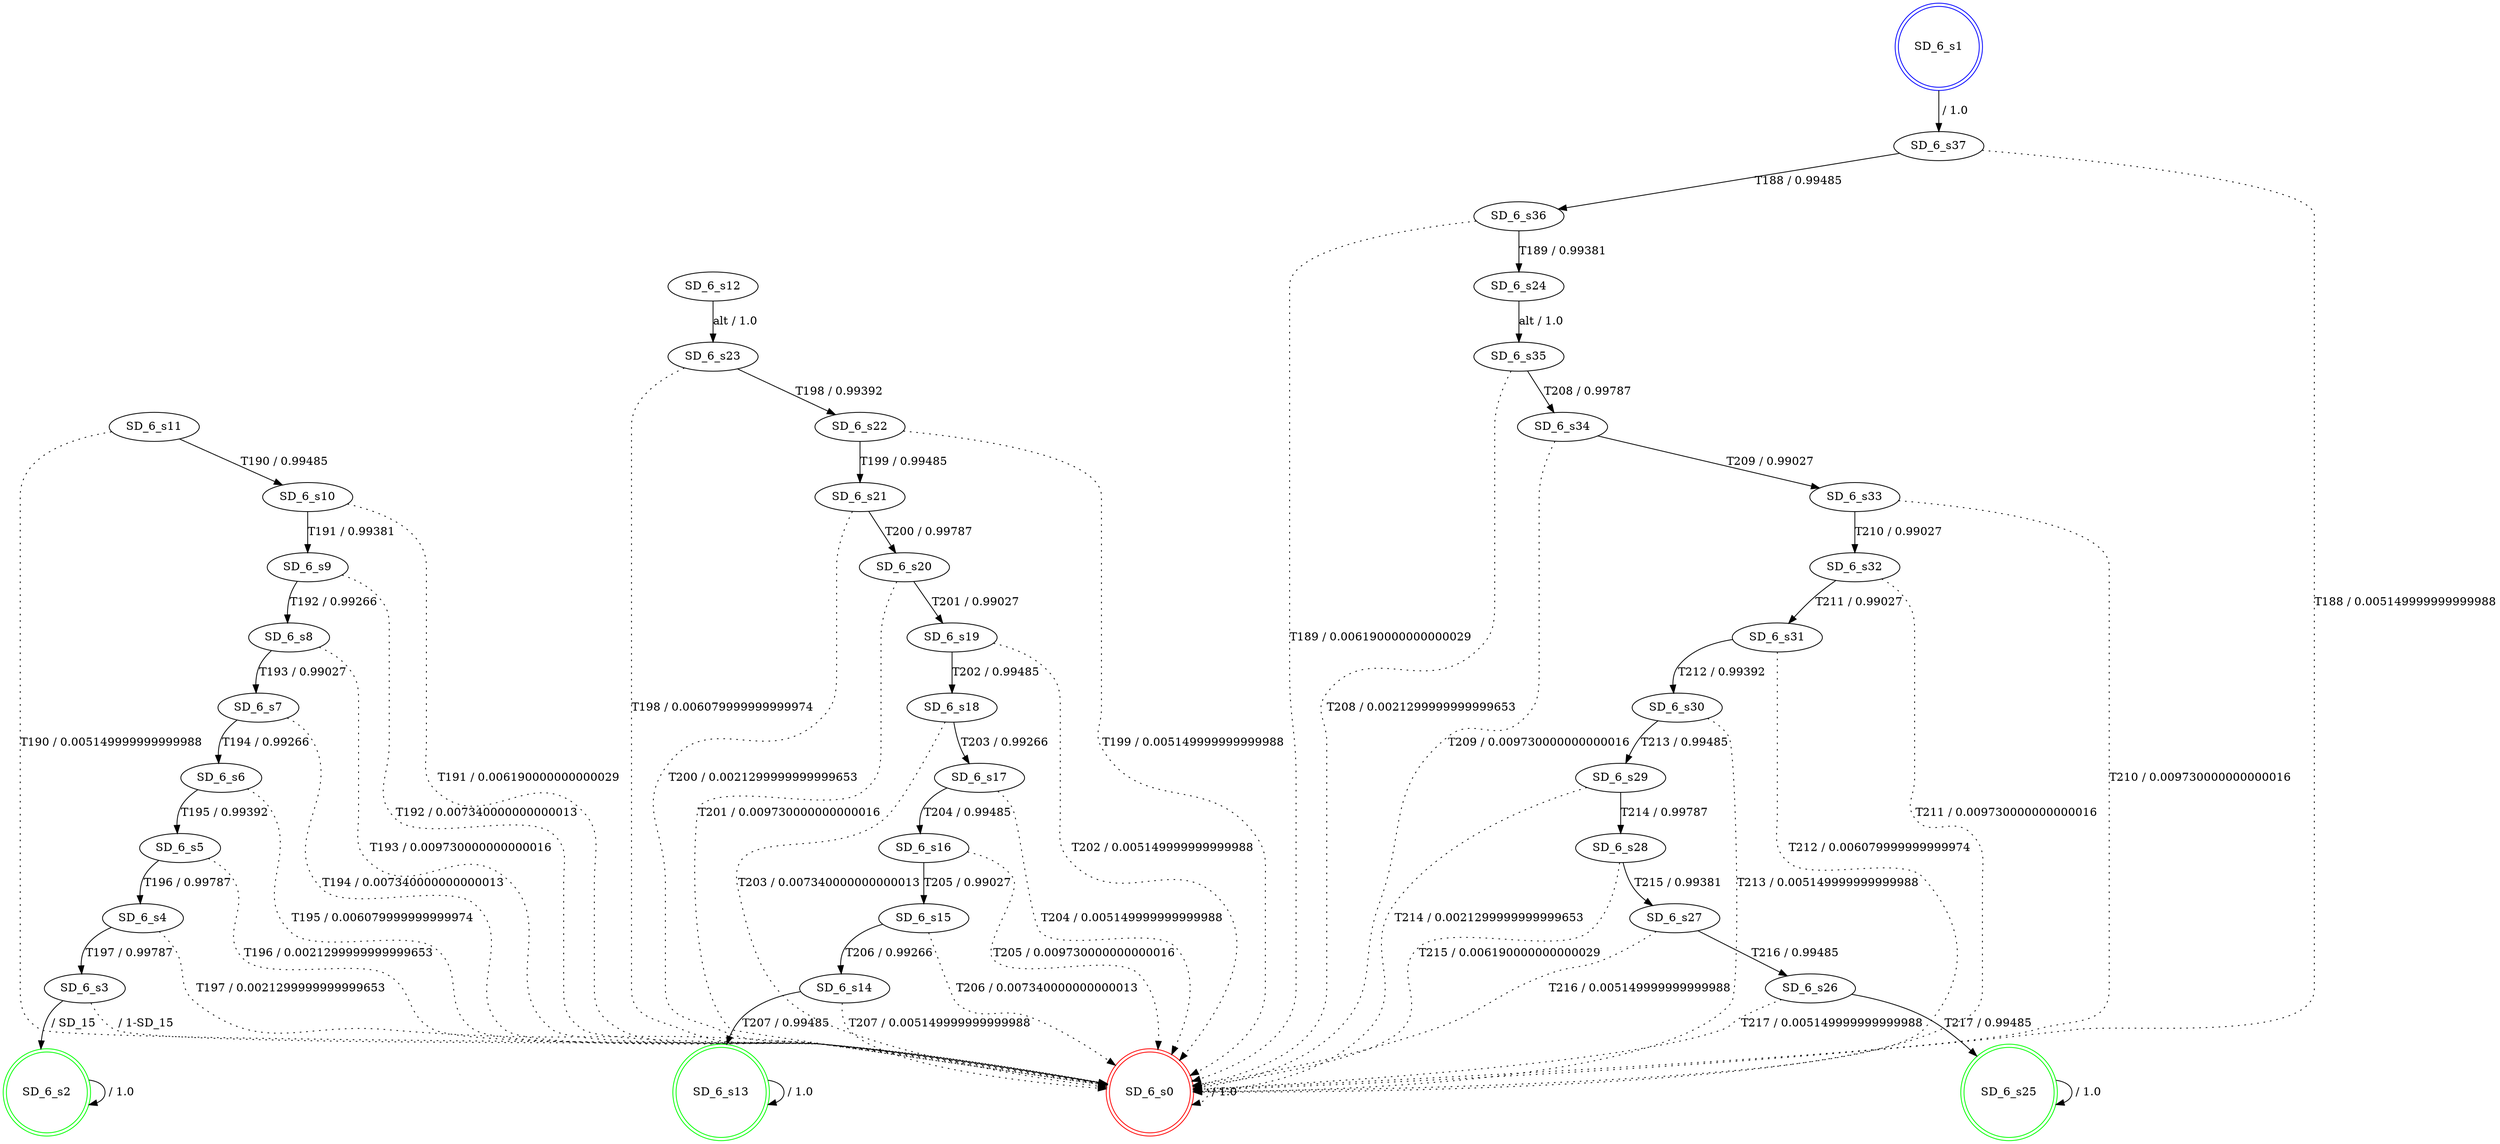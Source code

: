 digraph graphname {
SD_6_s0 [label="SD_6_s0",color=red,shape=doublecircle ];
SD_6_s1 [label="SD_6_s1",color=blue,shape=doublecircle ];
SD_6_s2 [label="SD_6_s2",color=green,shape=doublecircle ];
SD_6_s3 [label="SD_6_s3" ];
SD_6_s4 [label="SD_6_s4" ];
SD_6_s5 [label="SD_6_s5" ];
SD_6_s6 [label="SD_6_s6" ];
SD_6_s7 [label="SD_6_s7" ];
SD_6_s8 [label="SD_6_s8" ];
SD_6_s9 [label="SD_6_s9" ];
SD_6_s10 [label="SD_6_s10" ];
SD_6_s11 [label="SD_6_s11" ];
SD_6_s12 [label="SD_6_s12" ];
SD_6_s13 [label="SD_6_s13",color=green,shape=doublecircle ];
SD_6_s14 [label="SD_6_s14" ];
SD_6_s15 [label="SD_6_s15" ];
SD_6_s16 [label="SD_6_s16" ];
SD_6_s17 [label="SD_6_s17" ];
SD_6_s18 [label="SD_6_s18" ];
SD_6_s19 [label="SD_6_s19" ];
SD_6_s20 [label="SD_6_s20" ];
SD_6_s21 [label="SD_6_s21" ];
SD_6_s22 [label="SD_6_s22" ];
SD_6_s23 [label="SD_6_s23" ];
SD_6_s24 [label="SD_6_s24" ];
SD_6_s25 [label="SD_6_s25",color=green,shape=doublecircle ];
SD_6_s26 [label="SD_6_s26" ];
SD_6_s27 [label="SD_6_s27" ];
SD_6_s28 [label="SD_6_s28" ];
SD_6_s29 [label="SD_6_s29" ];
SD_6_s30 [label="SD_6_s30" ];
SD_6_s31 [label="SD_6_s31" ];
SD_6_s32 [label="SD_6_s32" ];
SD_6_s33 [label="SD_6_s33" ];
SD_6_s34 [label="SD_6_s34" ];
SD_6_s35 [label="SD_6_s35" ];
SD_6_s36 [label="SD_6_s36" ];
SD_6_s37 [label="SD_6_s37" ];
SD_6_s0 -> SD_6_s0 [label=" / 1.0", style=dotted];
SD_6_s1 -> SD_6_s37 [label=" / 1.0"];
SD_6_s2 -> SD_6_s2 [label=" / 1.0"];
SD_6_s3 -> SD_6_s2 [label=" / SD_15"];
SD_6_s3 -> SD_6_s0 [label=" / 1-SD_15", style=dotted];
SD_6_s4 -> SD_6_s3 [label="T197 / 0.99787"];
SD_6_s4 -> SD_6_s0 [label="T197 / 0.0021299999999999653", style=dotted];
SD_6_s5 -> SD_6_s4 [label="T196 / 0.99787"];
SD_6_s5 -> SD_6_s0 [label="T196 / 0.0021299999999999653", style=dotted];
SD_6_s6 -> SD_6_s5 [label="T195 / 0.99392"];
SD_6_s6 -> SD_6_s0 [label="T195 / 0.006079999999999974", style=dotted];
SD_6_s7 -> SD_6_s6 [label="T194 / 0.99266"];
SD_6_s7 -> SD_6_s0 [label="T194 / 0.007340000000000013", style=dotted];
SD_6_s8 -> SD_6_s7 [label="T193 / 0.99027"];
SD_6_s8 -> SD_6_s0 [label="T193 / 0.009730000000000016", style=dotted];
SD_6_s9 -> SD_6_s8 [label="T192 / 0.99266"];
SD_6_s9 -> SD_6_s0 [label="T192 / 0.007340000000000013", style=dotted];
SD_6_s10 -> SD_6_s9 [label="T191 / 0.99381"];
SD_6_s10 -> SD_6_s0 [label="T191 / 0.006190000000000029", style=dotted];
SD_6_s11 -> SD_6_s10 [label="T190 / 0.99485"];
SD_6_s11 -> SD_6_s0 [label="T190 / 0.005149999999999988", style=dotted];
SD_6_s12 -> SD_6_s23 [label="alt / 1.0"];
SD_6_s13 -> SD_6_s13 [label=" / 1.0"];
SD_6_s14 -> SD_6_s13 [label="T207 / 0.99485"];
SD_6_s14 -> SD_6_s0 [label="T207 / 0.005149999999999988", style=dotted];
SD_6_s15 -> SD_6_s14 [label="T206 / 0.99266"];
SD_6_s15 -> SD_6_s0 [label="T206 / 0.007340000000000013", style=dotted];
SD_6_s16 -> SD_6_s15 [label="T205 / 0.99027"];
SD_6_s16 -> SD_6_s0 [label="T205 / 0.009730000000000016", style=dotted];
SD_6_s17 -> SD_6_s16 [label="T204 / 0.99485"];
SD_6_s17 -> SD_6_s0 [label="T204 / 0.005149999999999988", style=dotted];
SD_6_s18 -> SD_6_s17 [label="T203 / 0.99266"];
SD_6_s18 -> SD_6_s0 [label="T203 / 0.007340000000000013", style=dotted];
SD_6_s19 -> SD_6_s18 [label="T202 / 0.99485"];
SD_6_s19 -> SD_6_s0 [label="T202 / 0.005149999999999988", style=dotted];
SD_6_s20 -> SD_6_s19 [label="T201 / 0.99027"];
SD_6_s20 -> SD_6_s0 [label="T201 / 0.009730000000000016", style=dotted];
SD_6_s21 -> SD_6_s20 [label="T200 / 0.99787"];
SD_6_s21 -> SD_6_s0 [label="T200 / 0.0021299999999999653", style=dotted];
SD_6_s22 -> SD_6_s21 [label="T199 / 0.99485"];
SD_6_s22 -> SD_6_s0 [label="T199 / 0.005149999999999988", style=dotted];
SD_6_s23 -> SD_6_s22 [label="T198 / 0.99392"];
SD_6_s23 -> SD_6_s0 [label="T198 / 0.006079999999999974", style=dotted];
SD_6_s24 -> SD_6_s35 [label="alt / 1.0"];
SD_6_s25 -> SD_6_s25 [label=" / 1.0"];
SD_6_s26 -> SD_6_s25 [label="T217 / 0.99485"];
SD_6_s26 -> SD_6_s0 [label="T217 / 0.005149999999999988", style=dotted];
SD_6_s27 -> SD_6_s26 [label="T216 / 0.99485"];
SD_6_s27 -> SD_6_s0 [label="T216 / 0.005149999999999988", style=dotted];
SD_6_s28 -> SD_6_s27 [label="T215 / 0.99381"];
SD_6_s28 -> SD_6_s0 [label="T215 / 0.006190000000000029", style=dotted];
SD_6_s29 -> SD_6_s28 [label="T214 / 0.99787"];
SD_6_s29 -> SD_6_s0 [label="T214 / 0.0021299999999999653", style=dotted];
SD_6_s30 -> SD_6_s29 [label="T213 / 0.99485"];
SD_6_s30 -> SD_6_s0 [label="T213 / 0.005149999999999988", style=dotted];
SD_6_s31 -> SD_6_s30 [label="T212 / 0.99392"];
SD_6_s31 -> SD_6_s0 [label="T212 / 0.006079999999999974", style=dotted];
SD_6_s32 -> SD_6_s31 [label="T211 / 0.99027"];
SD_6_s32 -> SD_6_s0 [label="T211 / 0.009730000000000016", style=dotted];
SD_6_s33 -> SD_6_s32 [label="T210 / 0.99027"];
SD_6_s33 -> SD_6_s0 [label="T210 / 0.009730000000000016", style=dotted];
SD_6_s34 -> SD_6_s33 [label="T209 / 0.99027"];
SD_6_s34 -> SD_6_s0 [label="T209 / 0.009730000000000016", style=dotted];
SD_6_s35 -> SD_6_s34 [label="T208 / 0.99787"];
SD_6_s35 -> SD_6_s0 [label="T208 / 0.0021299999999999653", style=dotted];
SD_6_s36 -> SD_6_s24 [label="T189 / 0.99381"];
SD_6_s36 -> SD_6_s0 [label="T189 / 0.006190000000000029", style=dotted];
SD_6_s37 -> SD_6_s36 [label="T188 / 0.99485"];
SD_6_s37 -> SD_6_s0 [label="T188 / 0.005149999999999988", style=dotted];
}